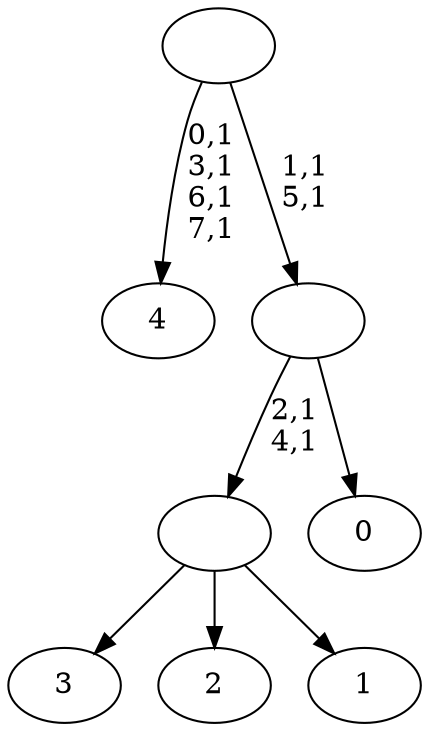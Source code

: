 digraph T {
	13 [label="4"]
	8 [label="3"]
	7 [label="2"]
	6 [label="1"]
	5 [label=""]
	3 [label="0"]
	2 [label=""]
	0 [label=""]
	5 -> 8 [label=""]
	5 -> 7 [label=""]
	5 -> 6 [label=""]
	2 -> 5 [label="2,1\n4,1"]
	2 -> 3 [label=""]
	0 -> 2 [label="1,1\n5,1"]
	0 -> 13 [label="0,1\n3,1\n6,1\n7,1"]
}
